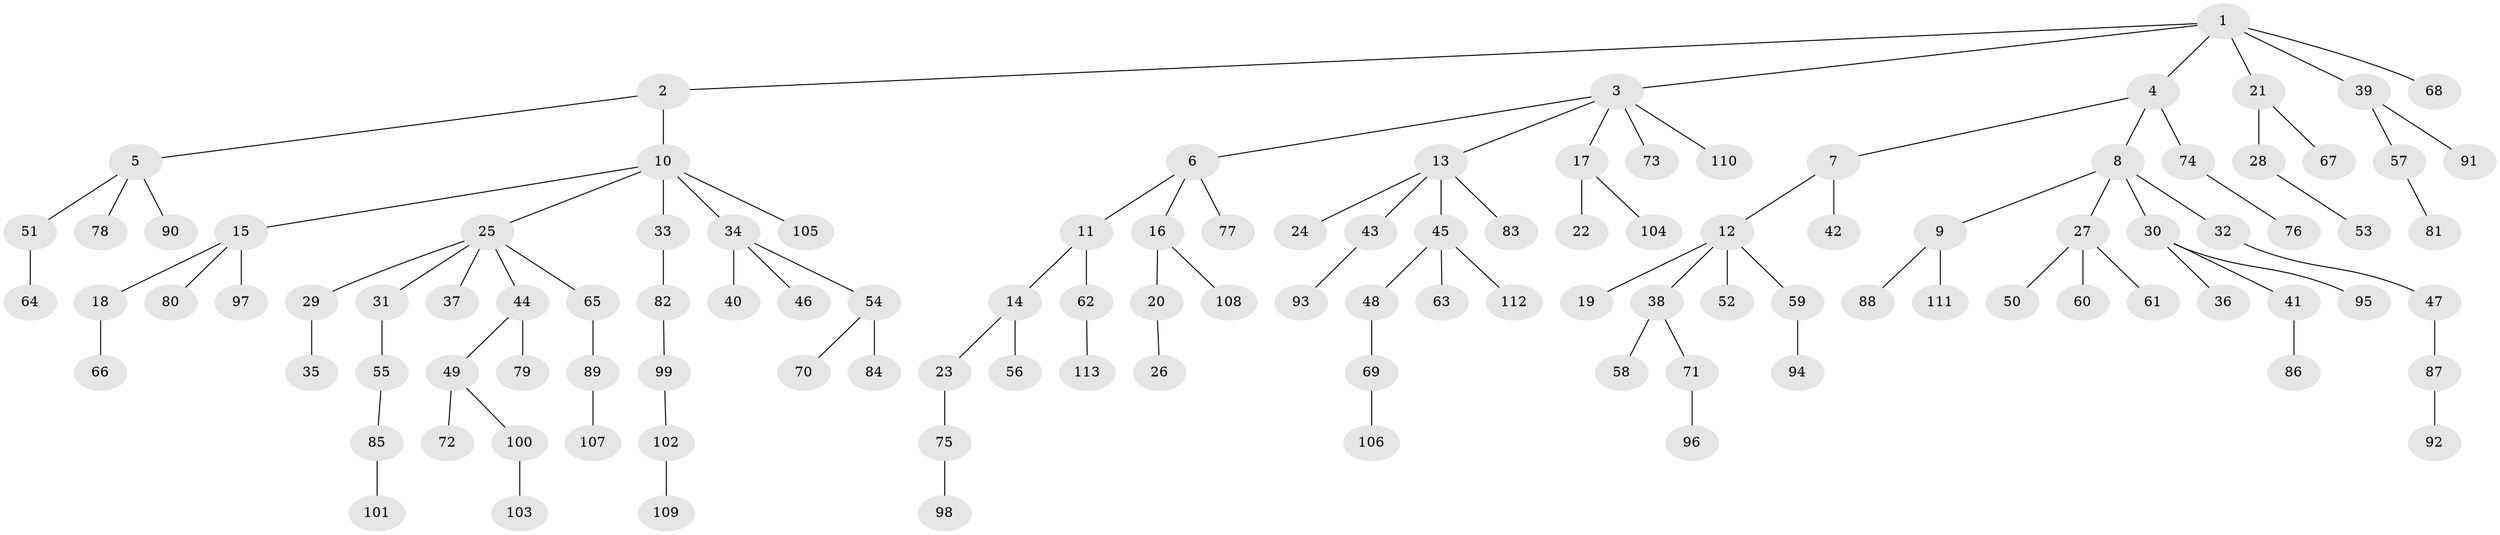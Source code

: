 // coarse degree distribution, {5: 0.05263157894736842, 3: 0.07017543859649122, 4: 0.10526315789473684, 2: 0.2982456140350877, 1: 0.47368421052631576}
// Generated by graph-tools (version 1.1) at 2025/43/03/06/25 01:43:20]
// undirected, 113 vertices, 112 edges
graph export_dot {
graph [start="1"]
  node [color=gray90,style=filled];
  1;
  2;
  3;
  4;
  5;
  6;
  7;
  8;
  9;
  10;
  11;
  12;
  13;
  14;
  15;
  16;
  17;
  18;
  19;
  20;
  21;
  22;
  23;
  24;
  25;
  26;
  27;
  28;
  29;
  30;
  31;
  32;
  33;
  34;
  35;
  36;
  37;
  38;
  39;
  40;
  41;
  42;
  43;
  44;
  45;
  46;
  47;
  48;
  49;
  50;
  51;
  52;
  53;
  54;
  55;
  56;
  57;
  58;
  59;
  60;
  61;
  62;
  63;
  64;
  65;
  66;
  67;
  68;
  69;
  70;
  71;
  72;
  73;
  74;
  75;
  76;
  77;
  78;
  79;
  80;
  81;
  82;
  83;
  84;
  85;
  86;
  87;
  88;
  89;
  90;
  91;
  92;
  93;
  94;
  95;
  96;
  97;
  98;
  99;
  100;
  101;
  102;
  103;
  104;
  105;
  106;
  107;
  108;
  109;
  110;
  111;
  112;
  113;
  1 -- 2;
  1 -- 3;
  1 -- 4;
  1 -- 21;
  1 -- 39;
  1 -- 68;
  2 -- 5;
  2 -- 10;
  3 -- 6;
  3 -- 13;
  3 -- 17;
  3 -- 73;
  3 -- 110;
  4 -- 7;
  4 -- 8;
  4 -- 74;
  5 -- 51;
  5 -- 78;
  5 -- 90;
  6 -- 11;
  6 -- 16;
  6 -- 77;
  7 -- 12;
  7 -- 42;
  8 -- 9;
  8 -- 27;
  8 -- 30;
  8 -- 32;
  9 -- 88;
  9 -- 111;
  10 -- 15;
  10 -- 25;
  10 -- 33;
  10 -- 34;
  10 -- 105;
  11 -- 14;
  11 -- 62;
  12 -- 19;
  12 -- 38;
  12 -- 52;
  12 -- 59;
  13 -- 24;
  13 -- 43;
  13 -- 45;
  13 -- 83;
  14 -- 23;
  14 -- 56;
  15 -- 18;
  15 -- 80;
  15 -- 97;
  16 -- 20;
  16 -- 108;
  17 -- 22;
  17 -- 104;
  18 -- 66;
  20 -- 26;
  21 -- 28;
  21 -- 67;
  23 -- 75;
  25 -- 29;
  25 -- 31;
  25 -- 37;
  25 -- 44;
  25 -- 65;
  27 -- 50;
  27 -- 60;
  27 -- 61;
  28 -- 53;
  29 -- 35;
  30 -- 36;
  30 -- 41;
  30 -- 95;
  31 -- 55;
  32 -- 47;
  33 -- 82;
  34 -- 40;
  34 -- 46;
  34 -- 54;
  38 -- 58;
  38 -- 71;
  39 -- 57;
  39 -- 91;
  41 -- 86;
  43 -- 93;
  44 -- 49;
  44 -- 79;
  45 -- 48;
  45 -- 63;
  45 -- 112;
  47 -- 87;
  48 -- 69;
  49 -- 72;
  49 -- 100;
  51 -- 64;
  54 -- 70;
  54 -- 84;
  55 -- 85;
  57 -- 81;
  59 -- 94;
  62 -- 113;
  65 -- 89;
  69 -- 106;
  71 -- 96;
  74 -- 76;
  75 -- 98;
  82 -- 99;
  85 -- 101;
  87 -- 92;
  89 -- 107;
  99 -- 102;
  100 -- 103;
  102 -- 109;
}

